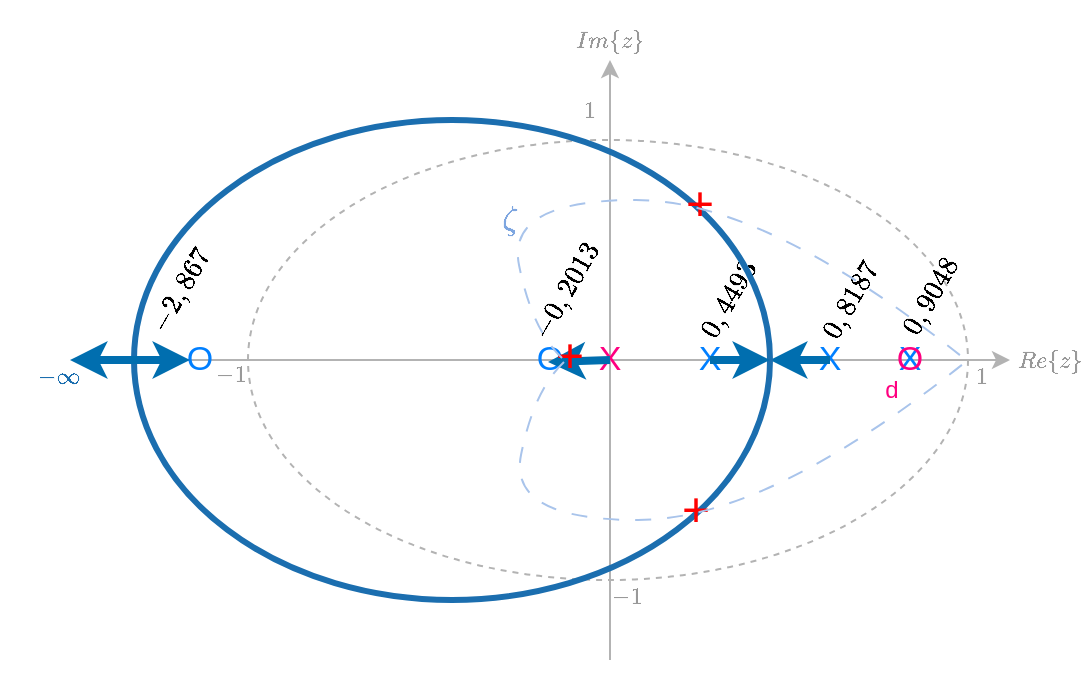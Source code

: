 <mxfile version="24.4.0" type="device">
  <diagram name="Página-1" id="0MKF2V8cCjxxOLZMF5Yj">
    <mxGraphModel dx="616" dy="396" grid="1" gridSize="10" guides="1" tooltips="1" connect="1" arrows="1" fold="1" page="1" pageScale="1" pageWidth="827" pageHeight="1169" math="1" shadow="0">
      <root>
        <mxCell id="0" />
        <mxCell id="1" parent="0" />
        <mxCell id="hbc1q-hiq48r1urSepX1-12" value="" style="group" vertex="1" connectable="0" parent="1">
          <mxGeometry x="135" y="100" width="545" height="330" as="geometry" />
        </mxCell>
        <mxCell id="MuVFD5ngkbPdT-urxYMW-1" value="" style="endArrow=classic;html=1;rounded=0;strokeColor=#B3B3B3;" parent="hbc1q-hiq48r1urSepX1-12" edge="1">
          <mxGeometry width="50" height="50" relative="1" as="geometry">
            <mxPoint x="45" y="180" as="sourcePoint" />
            <mxPoint x="505" y="180" as="targetPoint" />
          </mxGeometry>
        </mxCell>
        <mxCell id="MuVFD5ngkbPdT-urxYMW-10" value="&lt;font style=&quot;font-size: 10px;&quot;&gt;$$Re\{z\}$$&lt;/font&gt;" style="text;html=1;align=center;verticalAlign=middle;whiteSpace=wrap;rounded=0;fontSize=10;fontColor=#999999;" parent="hbc1q-hiq48r1urSepX1-12" vertex="1">
          <mxGeometry x="505" y="160" width="40" height="40" as="geometry" />
        </mxCell>
        <mxCell id="MuVFD5ngkbPdT-urxYMW-12" value="&lt;font style=&quot;font-size: 10px;&quot;&gt;$$Im\{z\}$$&lt;/font&gt;" style="text;html=1;align=center;verticalAlign=middle;whiteSpace=wrap;rounded=0;fontSize=10;fontColor=#999999;" parent="hbc1q-hiq48r1urSepX1-12" vertex="1">
          <mxGeometry x="265" width="80" height="40" as="geometry" />
        </mxCell>
        <mxCell id="MuVFD5ngkbPdT-urxYMW-13" value="" style="endArrow=classic;html=1;rounded=0;fontColor=#999999;strokeColor=#B3B3B3;" parent="hbc1q-hiq48r1urSepX1-12" edge="1">
          <mxGeometry width="50" height="50" relative="1" as="geometry">
            <mxPoint x="305" y="330" as="sourcePoint" />
            <mxPoint x="305" y="30" as="targetPoint" />
          </mxGeometry>
        </mxCell>
        <mxCell id="MuVFD5ngkbPdT-urxYMW-16" value="" style="ellipse;whiteSpace=wrap;html=1;fillColor=none;dashed=1;strokeColor=#B3B3B3;" parent="hbc1q-hiq48r1urSepX1-12" vertex="1">
          <mxGeometry x="124" y="70" width="360" height="220" as="geometry" />
        </mxCell>
        <mxCell id="MuVFD5ngkbPdT-urxYMW-17" value="$$-1$$" style="text;html=1;align=center;verticalAlign=middle;whiteSpace=wrap;rounded=0;fontColor=#999999;fontSize=10;" parent="hbc1q-hiq48r1urSepX1-12" vertex="1">
          <mxGeometry x="86" y="172" width="60" height="30" as="geometry" />
        </mxCell>
        <mxCell id="MuVFD5ngkbPdT-urxYMW-18" value="$$-1$$" style="text;html=1;align=center;verticalAlign=middle;whiteSpace=wrap;rounded=0;fontColor=#999999;fontSize=10;" parent="hbc1q-hiq48r1urSepX1-12" vertex="1">
          <mxGeometry x="284" y="283" width="60" height="30" as="geometry" />
        </mxCell>
        <mxCell id="MuVFD5ngkbPdT-urxYMW-20" value="$$1$$" style="text;html=1;align=center;verticalAlign=middle;whiteSpace=wrap;rounded=0;fontColor=#999999;fontSize=10;" parent="hbc1q-hiq48r1urSepX1-12" vertex="1">
          <mxGeometry x="461" y="173" width="60" height="30" as="geometry" />
        </mxCell>
        <mxCell id="MuVFD5ngkbPdT-urxYMW-21" value="$$1$$" style="text;html=1;align=center;verticalAlign=middle;whiteSpace=wrap;rounded=0;fontColor=#999999;fontSize=10;" parent="hbc1q-hiq48r1urSepX1-12" vertex="1">
          <mxGeometry x="265" y="40" width="60" height="30" as="geometry" />
        </mxCell>
        <mxCell id="hbc1q-hiq48r1urSepX1-4" style="edgeStyle=orthogonalEdgeStyle;rounded=0;orthogonalLoop=1;jettySize=auto;html=1;exitX=0;exitY=0.5;exitDx=0;exitDy=0;" edge="1" parent="hbc1q-hiq48r1urSepX1-12" source="MuVFD5ngkbPdT-urxYMW-23">
          <mxGeometry relative="1" as="geometry">
            <mxPoint x="435" y="180" as="targetPoint" />
          </mxGeometry>
        </mxCell>
        <mxCell id="MuVFD5ngkbPdT-urxYMW-23" value="X" style="text;html=1;align=center;verticalAlign=middle;whiteSpace=wrap;rounded=0;fontSize=17;fontColor=#007FFF;" parent="hbc1q-hiq48r1urSepX1-12" vertex="1">
          <mxGeometry x="435" y="165" width="40" height="30" as="geometry" />
        </mxCell>
        <mxCell id="MuVFD5ngkbPdT-urxYMW-24" value="$$0,9048$$" style="text;html=1;align=center;verticalAlign=middle;whiteSpace=wrap;rounded=0;rotation=300;" parent="hbc1q-hiq48r1urSepX1-12" vertex="1">
          <mxGeometry x="435" y="133" width="60" height="30" as="geometry" />
        </mxCell>
        <mxCell id="MuVFD5ngkbPdT-urxYMW-25" value="$$0,8187$$" style="text;html=1;align=center;verticalAlign=middle;whiteSpace=wrap;rounded=0;rotation=300;" parent="hbc1q-hiq48r1urSepX1-12" vertex="1">
          <mxGeometry x="395" y="135" width="60" height="30" as="geometry" />
        </mxCell>
        <mxCell id="MuVFD5ngkbPdT-urxYMW-26" value="&lt;p style=&quot;line-height: 0%;&quot;&gt;$$0,4493$$&lt;/p&gt;" style="text;html=1;align=center;verticalAlign=middle;whiteSpace=wrap;rounded=0;rotation=300;" parent="hbc1q-hiq48r1urSepX1-12" vertex="1">
          <mxGeometry x="335" y="135" width="60" height="30" as="geometry" />
        </mxCell>
        <mxCell id="MuVFD5ngkbPdT-urxYMW-27" value="$$-0,2013$$" style="text;html=1;align=center;verticalAlign=middle;whiteSpace=wrap;rounded=0;rotation=300;" parent="hbc1q-hiq48r1urSepX1-12" vertex="1">
          <mxGeometry x="253" y="130" width="60" height="30" as="geometry" />
        </mxCell>
        <mxCell id="MuVFD5ngkbPdT-urxYMW-28" value="$$-2,867$$" style="text;html=1;align=center;verticalAlign=middle;whiteSpace=wrap;rounded=0;rotation=300;" parent="hbc1q-hiq48r1urSepX1-12" vertex="1">
          <mxGeometry x="60" y="130" width="60" height="30" as="geometry" />
        </mxCell>
        <mxCell id="MuVFD5ngkbPdT-urxYMW-29" value="X" style="text;html=1;align=center;verticalAlign=middle;whiteSpace=wrap;rounded=0;fontSize=17;fontColor=#007FFF;" parent="hbc1q-hiq48r1urSepX1-12" vertex="1">
          <mxGeometry x="395" y="165" width="40" height="30" as="geometry" />
        </mxCell>
        <mxCell id="MuVFD5ngkbPdT-urxYMW-30" value="X" style="text;html=1;align=center;verticalAlign=middle;whiteSpace=wrap;rounded=0;fontSize=17;fontColor=#007FFF;" parent="hbc1q-hiq48r1urSepX1-12" vertex="1">
          <mxGeometry x="335" y="165" width="40" height="30" as="geometry" />
        </mxCell>
        <mxCell id="MuVFD5ngkbPdT-urxYMW-31" value="O" style="text;html=1;align=center;verticalAlign=middle;whiteSpace=wrap;rounded=0;fontSize=17;fontColor=#007FFF;" parent="hbc1q-hiq48r1urSepX1-12" vertex="1">
          <mxGeometry x="255" y="165" width="40" height="30" as="geometry" />
        </mxCell>
        <mxCell id="MuVFD5ngkbPdT-urxYMW-32" value="O" style="text;html=1;align=center;verticalAlign=middle;whiteSpace=wrap;rounded=0;fontSize=17;fontColor=#007FFF;" parent="hbc1q-hiq48r1urSepX1-12" vertex="1">
          <mxGeometry x="80" y="165" width="40" height="30" as="geometry" />
        </mxCell>
        <mxCell id="taDs3Y85bL93rzkYal_a-1" value="O" style="text;html=1;align=center;verticalAlign=middle;whiteSpace=wrap;rounded=0;fontSize=17;fontColor=#FF0080;" parent="hbc1q-hiq48r1urSepX1-12" vertex="1">
          <mxGeometry x="435" y="165" width="40" height="30" as="geometry" />
        </mxCell>
        <mxCell id="taDs3Y85bL93rzkYal_a-4" value="d" style="text;html=1;align=center;verticalAlign=middle;whiteSpace=wrap;rounded=0;fontColor=#FF0080;" parent="hbc1q-hiq48r1urSepX1-12" vertex="1">
          <mxGeometry x="426" y="180" width="40" height="30" as="geometry" />
        </mxCell>
        <mxCell id="taDs3Y85bL93rzkYal_a-7" value="X" style="text;html=1;align=center;verticalAlign=middle;whiteSpace=wrap;rounded=0;fontSize=17;fontColor=#FF0080;" parent="hbc1q-hiq48r1urSepX1-12" vertex="1">
          <mxGeometry x="285" y="165" width="40" height="30" as="geometry" />
        </mxCell>
        <mxCell id="5WN_hF5QMo50yEgKnZ-z-1" value="" style="endArrow=classic;html=1;rounded=0;fontColor=#67AB9F;spacing=4;strokeColor=#006EAF;strokeWidth=4;fillColor=#1ba1e2;" parent="hbc1q-hiq48r1urSepX1-12" edge="1">
          <mxGeometry width="50" height="50" relative="1" as="geometry">
            <mxPoint x="415" y="180" as="sourcePoint" />
            <mxPoint x="385" y="180" as="targetPoint" />
          </mxGeometry>
        </mxCell>
        <mxCell id="5WN_hF5QMo50yEgKnZ-z-10" value="" style="ellipse;whiteSpace=wrap;html=1;fillColor=none;strokeColor=#1b6eaf;strokeWidth=3;fontColor=#ffffff;" parent="hbc1q-hiq48r1urSepX1-12" vertex="1">
          <mxGeometry x="67" y="60" width="318" height="240" as="geometry" />
        </mxCell>
        <mxCell id="5WN_hF5QMo50yEgKnZ-z-14" value="" style="group" parent="hbc1q-hiq48r1urSepX1-12" vertex="1" connectable="0">
          <mxGeometry x="35" y="180" width="60" as="geometry" />
        </mxCell>
        <mxCell id="5WN_hF5QMo50yEgKnZ-z-12" value="" style="endArrow=classic;html=1;rounded=0;strokeWidth=4;strokeColor=#006EAF;fillColor=#1ba1e2;" parent="5WN_hF5QMo50yEgKnZ-z-14" edge="1">
          <mxGeometry width="50" height="50" relative="1" as="geometry">
            <mxPoint x="30" as="sourcePoint" />
            <mxPoint x="60" as="targetPoint" />
          </mxGeometry>
        </mxCell>
        <mxCell id="5WN_hF5QMo50yEgKnZ-z-13" value="" style="endArrow=classic;html=1;rounded=0;strokeWidth=4;strokeColor=#006EAF;fillColor=#1ba1e2;" parent="5WN_hF5QMo50yEgKnZ-z-14" edge="1">
          <mxGeometry width="50" height="50" relative="1" as="geometry">
            <mxPoint x="30" as="sourcePoint" />
            <mxPoint as="targetPoint" />
          </mxGeometry>
        </mxCell>
        <mxCell id="5WN_hF5QMo50yEgKnZ-z-18" value="+" style="text;html=1;align=center;verticalAlign=middle;whiteSpace=wrap;rounded=0;fontColor=#FF0000;fontSize=24;" parent="hbc1q-hiq48r1urSepX1-12" vertex="1">
          <mxGeometry x="330" y="87" width="40" height="30" as="geometry" />
        </mxCell>
        <mxCell id="5WN_hF5QMo50yEgKnZ-z-19" value="+" style="text;html=1;align=center;verticalAlign=middle;whiteSpace=wrap;rounded=0;fontColor=#FF0000;fontSize=24;" parent="hbc1q-hiq48r1urSepX1-12" vertex="1">
          <mxGeometry x="328" y="240" width="40" height="30" as="geometry" />
        </mxCell>
        <mxCell id="5WN_hF5QMo50yEgKnZ-z-20" value="" style="endArrow=classic;html=1;rounded=0;strokeWidth=4;strokeColor=#006EAF;fillColor=#1ba1e2;" parent="hbc1q-hiq48r1urSepX1-12" edge="1">
          <mxGeometry width="50" height="50" relative="1" as="geometry">
            <mxPoint x="305" y="180" as="sourcePoint" />
            <mxPoint x="274" y="181" as="targetPoint" />
          </mxGeometry>
        </mxCell>
        <mxCell id="5WN_hF5QMo50yEgKnZ-z-21" value="+" style="text;html=1;align=center;verticalAlign=middle;whiteSpace=wrap;rounded=0;fontColor=#FF0000;fontSize=24;" parent="hbc1q-hiq48r1urSepX1-12" vertex="1">
          <mxGeometry x="265" y="163" width="40" height="30" as="geometry" />
        </mxCell>
        <mxCell id="5WN_hF5QMo50yEgKnZ-z-22" value="$$-\infty$$" style="text;html=1;align=center;verticalAlign=middle;whiteSpace=wrap;rounded=0;fontSize=10;fontColor=#1b6eaf;" parent="hbc1q-hiq48r1urSepX1-12" vertex="1">
          <mxGeometry y="173" width="60" height="30" as="geometry" />
        </mxCell>
        <mxCell id="5WN_hF5QMo50yEgKnZ-z-23" value="$$\zeta$$" style="text;html=1;align=center;verticalAlign=middle;whiteSpace=wrap;rounded=0;fontColor=#7EA6E0;fontSize=14;" parent="hbc1q-hiq48r1urSepX1-12" vertex="1">
          <mxGeometry x="225" y="95" width="60" height="30" as="geometry" />
        </mxCell>
        <mxCell id="RDlrMDA20Z_Pij8KOV59-8" value="" style="curved=1;endArrow=none;html=1;rounded=0;entryX=1;entryY=0;entryDx=0;entryDy=0;endFill=0;strokeColor=#A9C4EB;dashed=1;dashPattern=8 8;fillColor=#dae8fc;" parent="hbc1q-hiq48r1urSepX1-12" edge="1">
          <mxGeometry width="50" height="50" relative="1" as="geometry">
            <mxPoint x="282" y="181" as="sourcePoint" />
            <mxPoint x="484" y="180" as="targetPoint" />
            <Array as="points">
              <mxPoint x="267" y="195" />
              <mxPoint x="254" y="260" />
              <mxPoint x="384" y="260" />
            </Array>
          </mxGeometry>
        </mxCell>
        <mxCell id="hbc1q-hiq48r1urSepX1-3" value="" style="curved=1;endArrow=none;html=1;rounded=0;entryX=1;entryY=0;entryDx=0;entryDy=0;endFill=0;strokeColor=#A9C4EB;dashed=1;dashPattern=8 8;fillColor=#dae8fc;" edge="1" parent="hbc1q-hiq48r1urSepX1-12">
          <mxGeometry width="50" height="50" relative="1" as="geometry">
            <mxPoint x="281" y="179" as="sourcePoint" />
            <mxPoint x="483" y="180" as="targetPoint" />
            <Array as="points">
              <mxPoint x="266" y="165" />
              <mxPoint x="253" y="100" />
              <mxPoint x="383" y="100" />
            </Array>
          </mxGeometry>
        </mxCell>
        <mxCell id="hbc1q-hiq48r1urSepX1-9" value="" style="endArrow=classic;html=1;rounded=0;strokeWidth=4;strokeColor=#006EAF;fillColor=#1ba1e2;" edge="1" parent="hbc1q-hiq48r1urSepX1-12">
          <mxGeometry width="50" height="50" relative="1" as="geometry">
            <mxPoint x="355" y="180" as="sourcePoint" />
            <mxPoint x="385" y="180" as="targetPoint" />
          </mxGeometry>
        </mxCell>
      </root>
    </mxGraphModel>
  </diagram>
</mxfile>
